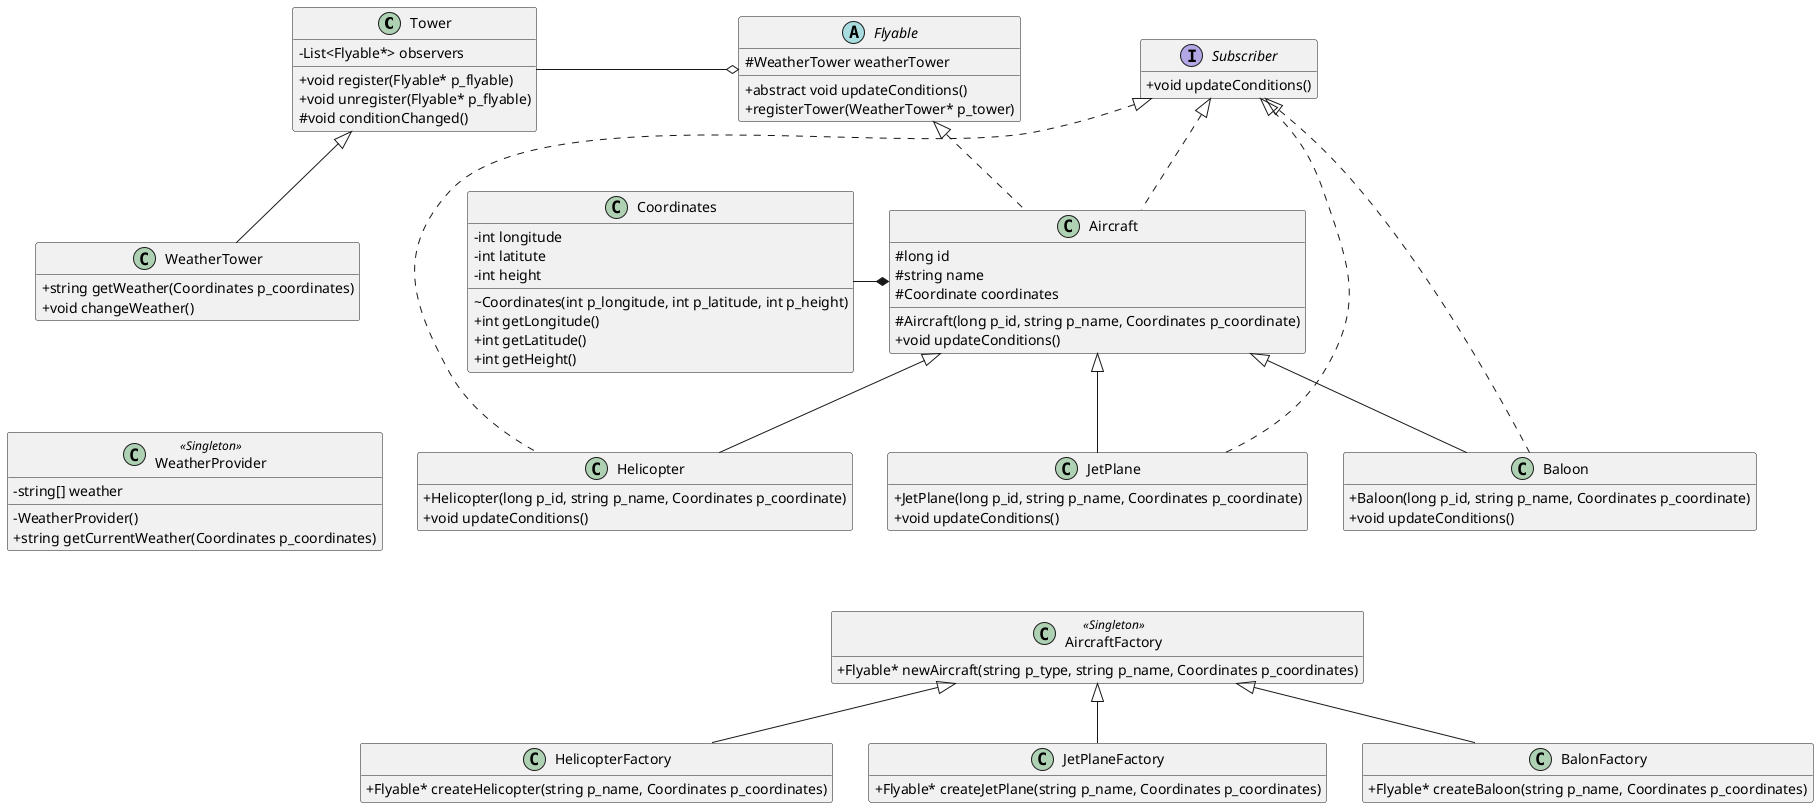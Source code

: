 @startuml
skinparam classAttributeIconSize 0
hide empty members
class Tower
{
- List<Flyable*> observers
+void register(Flyable* p_flyable)
+void unregister(Flyable* p_flyable)
#void conditionChanged()
}

class WeatherTower
{
+string getWeather(Coordinates p_coordinates)
+void changeWeather()
}

class WeatherProvider <<Singleton>>
{
-string[] weather
-WeatherProvider()
+string getCurrentWeather(Coordinates p_coordinates)
}

class Coordinates
{
-int longitude
-int latitute
-int height
~Coordinates(int p_longitude, int p_latitude, int p_height)
+int getLongitude()
+int getLatitude()
+int getHeight()
}

class Aircraft
{
#long id
#string name
#Coordinate coordinates
#Aircraft(long p_id, string p_name, Coordinates p_coordinate)
+void updateConditions()
}

abstract Flyable
{
#WeatherTower weatherTower
+abstract void updateConditions()
+registerTower(WeatherTower* p_tower)
}

interface Subscriber
{
+void updateConditions()
}

class Helicopter
{
+Helicopter(long p_id, string p_name, Coordinates p_coordinate)
+void updateConditions()
}

class JetPlane
{
+JetPlane(long p_id, string p_name, Coordinates p_coordinate)
+void updateConditions()
}

class Baloon
{
+Baloon(long p_id, string p_name, Coordinates p_coordinate)
+void updateConditions()
}

class AircraftFactory <<Singleton>>
{
+Flyable* newAircraft(string p_type, string p_name, Coordinates p_coordinates)
}

class HelicopterFactory
{
+Flyable* createHelicopter(string p_name, Coordinates p_coordinates)
}

class JetPlaneFactory
{
+Flyable* createJetPlane(string p_name, Coordinates p_coordinates)
}

class BalonFactory
{
+Flyable* createBaloon(string p_name, Coordinates p_coordinates)
}

Tower <|-- WeatherTower
Tower -o Flyable
Coordinates -* Aircraft
Flyable <|.. Aircraft
Aircraft <|-- Helicopter
Aircraft <|-- JetPlane
Aircraft <|-- Baloon
Subscriber <|.. Aircraft
Subscriber <|.. Helicopter
Subscriber <|.. JetPlane
Subscriber <|.. Baloon
AircraftFactory <|-- HelicopterFactory
AircraftFactory <|-- JetPlaneFactory
AircraftFactory <|-- BalonFactory

JetPlane -[hidden]- AircraftFactory
WeatherTower -[hidden]- WeatherProvider

@enduml
